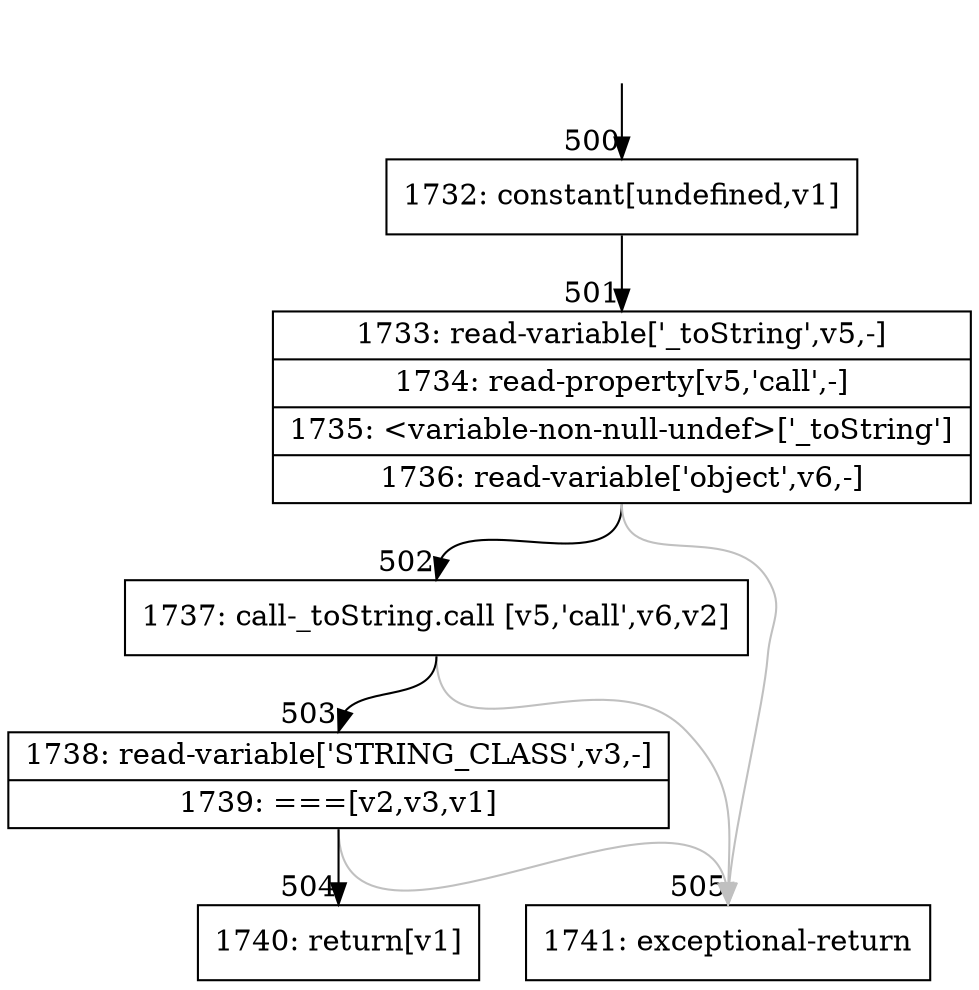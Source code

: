 digraph {
rankdir="TD"
BB_entry35[shape=none,label=""];
BB_entry35 -> BB500 [tailport=s, headport=n, headlabel="    500"]
BB500 [shape=record label="{1732: constant[undefined,v1]}" ] 
BB500 -> BB501 [tailport=s, headport=n, headlabel="      501"]
BB501 [shape=record label="{1733: read-variable['_toString',v5,-]|1734: read-property[v5,'call',-]|1735: \<variable-non-null-undef\>['_toString']|1736: read-variable['object',v6,-]}" ] 
BB501 -> BB502 [tailport=s, headport=n, headlabel="      502"]
BB501 -> BB505 [tailport=s, headport=n, color=gray, headlabel="      505"]
BB502 [shape=record label="{1737: call-_toString.call [v5,'call',v6,v2]}" ] 
BB502 -> BB503 [tailport=s, headport=n, headlabel="      503"]
BB502 -> BB505 [tailport=s, headport=n, color=gray]
BB503 [shape=record label="{1738: read-variable['STRING_CLASS',v3,-]|1739: ===[v2,v3,v1]}" ] 
BB503 -> BB504 [tailport=s, headport=n, headlabel="      504"]
BB503 -> BB505 [tailport=s, headport=n, color=gray]
BB504 [shape=record label="{1740: return[v1]}" ] 
BB505 [shape=record label="{1741: exceptional-return}" ] 
//#$~ 335
}
